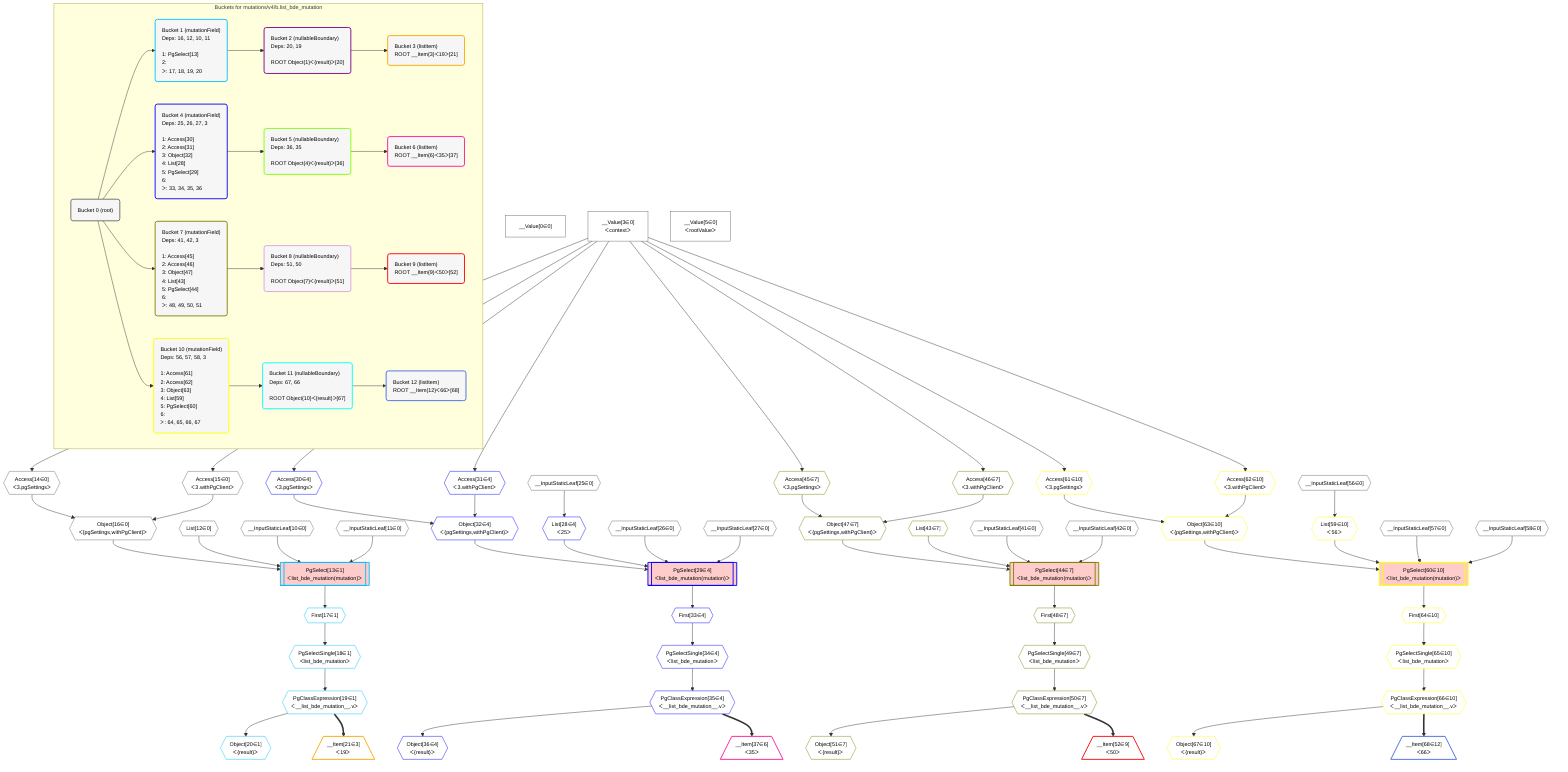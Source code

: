 %%{init: {'themeVariables': { 'fontSize': '12px'}}}%%
graph TD
    classDef path fill:#eee,stroke:#000,color:#000
    classDef plan fill:#fff,stroke-width:1px,color:#000
    classDef itemplan fill:#fff,stroke-width:2px,color:#000
    classDef unbatchedplan fill:#dff,stroke-width:1px,color:#000
    classDef sideeffectplan fill:#fcc,stroke-width:2px,color:#000
    classDef bucket fill:#f6f6f6,color:#000,stroke-width:2px,text-align:left


    %% define steps
    __Value0["__Value[0∈0]"]:::plan
    __Value3["__Value[3∈0]<br />ᐸcontextᐳ"]:::plan
    __Value5["__Value[5∈0]<br />ᐸrootValueᐳ"]:::plan
    __InputStaticLeaf10{{"__InputStaticLeaf[10∈0]"}}:::plan
    __InputStaticLeaf11{{"__InputStaticLeaf[11∈0]"}}:::plan
    List12{{"List[12∈0]"}}:::plan
    Access14{{"Access[14∈0]<br />ᐸ3.pgSettingsᐳ"}}:::plan
    Access15{{"Access[15∈0]<br />ᐸ3.withPgClientᐳ"}}:::plan
    Object16{{"Object[16∈0]<br />ᐸ{pgSettings,withPgClient}ᐳ"}}:::plan
    PgSelect13[["PgSelect[13∈1]<br />ᐸlist_bde_mutation(mutation)ᐳ"]]:::sideeffectplan
    First17{{"First[17∈1]"}}:::plan
    PgSelectSingle18{{"PgSelectSingle[18∈1]<br />ᐸlist_bde_mutationᐳ"}}:::plan
    PgClassExpression19{{"PgClassExpression[19∈1]<br />ᐸ__list_bde_mutation__.vᐳ"}}:::plan
    Object20{{"Object[20∈1]<br />ᐸ{result}ᐳ"}}:::plan
    __Item21[/"__Item[21∈3]<br />ᐸ19ᐳ"\]:::itemplan
    __InputStaticLeaf25{{"__InputStaticLeaf[25∈0]"}}:::plan
    __InputStaticLeaf26{{"__InputStaticLeaf[26∈0]"}}:::plan
    __InputStaticLeaf27{{"__InputStaticLeaf[27∈0]"}}:::plan
    List28{{"List[28∈4]<br />ᐸ25ᐳ"}}:::plan
    Access30{{"Access[30∈4]<br />ᐸ3.pgSettingsᐳ"}}:::plan
    Access31{{"Access[31∈4]<br />ᐸ3.withPgClientᐳ"}}:::plan
    Object32{{"Object[32∈4]<br />ᐸ{pgSettings,withPgClient}ᐳ"}}:::plan
    PgSelect29[["PgSelect[29∈4]<br />ᐸlist_bde_mutation(mutation)ᐳ"]]:::sideeffectplan
    First33{{"First[33∈4]"}}:::plan
    PgSelectSingle34{{"PgSelectSingle[34∈4]<br />ᐸlist_bde_mutationᐳ"}}:::plan
    PgClassExpression35{{"PgClassExpression[35∈4]<br />ᐸ__list_bde_mutation__.vᐳ"}}:::plan
    Object36{{"Object[36∈4]<br />ᐸ{result}ᐳ"}}:::plan
    __Item37[/"__Item[37∈6]<br />ᐸ35ᐳ"\]:::itemplan
    __InputStaticLeaf41{{"__InputStaticLeaf[41∈0]"}}:::plan
    __InputStaticLeaf42{{"__InputStaticLeaf[42∈0]"}}:::plan
    List43{{"List[43∈7]"}}:::plan
    Access45{{"Access[45∈7]<br />ᐸ3.pgSettingsᐳ"}}:::plan
    Access46{{"Access[46∈7]<br />ᐸ3.withPgClientᐳ"}}:::plan
    Object47{{"Object[47∈7]<br />ᐸ{pgSettings,withPgClient}ᐳ"}}:::plan
    PgSelect44[["PgSelect[44∈7]<br />ᐸlist_bde_mutation(mutation)ᐳ"]]:::sideeffectplan
    First48{{"First[48∈7]"}}:::plan
    PgSelectSingle49{{"PgSelectSingle[49∈7]<br />ᐸlist_bde_mutationᐳ"}}:::plan
    PgClassExpression50{{"PgClassExpression[50∈7]<br />ᐸ__list_bde_mutation__.vᐳ"}}:::plan
    Object51{{"Object[51∈7]<br />ᐸ{result}ᐳ"}}:::plan
    __Item52[/"__Item[52∈9]<br />ᐸ50ᐳ"\]:::itemplan
    __InputStaticLeaf56{{"__InputStaticLeaf[56∈0]"}}:::plan
    __InputStaticLeaf57{{"__InputStaticLeaf[57∈0]"}}:::plan
    __InputStaticLeaf58{{"__InputStaticLeaf[58∈0]"}}:::plan
    List59{{"List[59∈10]<br />ᐸ56ᐳ"}}:::plan
    Access61{{"Access[61∈10]<br />ᐸ3.pgSettingsᐳ"}}:::plan
    Access62{{"Access[62∈10]<br />ᐸ3.withPgClientᐳ"}}:::plan
    Object63{{"Object[63∈10]<br />ᐸ{pgSettings,withPgClient}ᐳ"}}:::plan
    PgSelect60[["PgSelect[60∈10]<br />ᐸlist_bde_mutation(mutation)ᐳ"]]:::sideeffectplan
    First64{{"First[64∈10]"}}:::plan
    PgSelectSingle65{{"PgSelectSingle[65∈10]<br />ᐸlist_bde_mutationᐳ"}}:::plan
    PgClassExpression66{{"PgClassExpression[66∈10]<br />ᐸ__list_bde_mutation__.vᐳ"}}:::plan
    Object67{{"Object[67∈10]<br />ᐸ{result}ᐳ"}}:::plan
    __Item68[/"__Item[68∈12]<br />ᐸ66ᐳ"\]:::itemplan

    %% plan dependencies
    __Value3 --> Access14
    __Value3 --> Access15
    Access14 & Access15 --> Object16
    Object16 & List12 & __InputStaticLeaf10 & __InputStaticLeaf11 --> PgSelect13
    PgSelect13 --> First17
    First17 --> PgSelectSingle18
    PgSelectSingle18 --> PgClassExpression19
    PgClassExpression19 --> Object20
    PgClassExpression19 ==> __Item21
    __InputStaticLeaf25 --> List28
    __Value3 --> Access30
    __Value3 --> Access31
    Access30 & Access31 --> Object32
    Object32 & List28 & __InputStaticLeaf26 & __InputStaticLeaf27 --> PgSelect29
    PgSelect29 --> First33
    First33 --> PgSelectSingle34
    PgSelectSingle34 --> PgClassExpression35
    PgClassExpression35 --> Object36
    PgClassExpression35 ==> __Item37
    __Value3 --> Access45
    __Value3 --> Access46
    Access45 & Access46 --> Object47
    Object47 & List43 & __InputStaticLeaf41 & __InputStaticLeaf42 --> PgSelect44
    PgSelect44 --> First48
    First48 --> PgSelectSingle49
    PgSelectSingle49 --> PgClassExpression50
    PgClassExpression50 --> Object51
    PgClassExpression50 ==> __Item52
    __InputStaticLeaf56 --> List59
    __Value3 --> Access61
    __Value3 --> Access62
    Access61 & Access62 --> Object63
    Object63 & List59 & __InputStaticLeaf57 & __InputStaticLeaf58 --> PgSelect60
    PgSelect60 --> First64
    First64 --> PgSelectSingle65
    PgSelectSingle65 --> PgClassExpression66
    PgClassExpression66 --> Object67
    PgClassExpression66 ==> __Item68

    subgraph "Buckets for mutations/v4/b.list_bde_mutation"
    Bucket0("Bucket 0 (root)"):::bucket
    classDef bucket0 stroke:#696969
    class Bucket0,__Value0,__Value3,__Value5,__InputStaticLeaf10,__InputStaticLeaf11,List12,Access14,Access15,Object16,__InputStaticLeaf25,__InputStaticLeaf26,__InputStaticLeaf27,__InputStaticLeaf41,__InputStaticLeaf42,__InputStaticLeaf56,__InputStaticLeaf57,__InputStaticLeaf58 bucket0
    Bucket1("Bucket 1 (mutationField)<br />Deps: 16, 12, 10, 11<br /><br />1: PgSelect[13]<br />2: <br />ᐳ: 17, 18, 19, 20"):::bucket
    classDef bucket1 stroke:#00bfff
    class Bucket1,PgSelect13,First17,PgSelectSingle18,PgClassExpression19,Object20 bucket1
    Bucket2("Bucket 2 (nullableBoundary)<br />Deps: 20, 19<br /><br />ROOT Object{1}ᐸ{result}ᐳ[20]"):::bucket
    classDef bucket2 stroke:#7f007f
    class Bucket2 bucket2
    Bucket3("Bucket 3 (listItem)<br />ROOT __Item{3}ᐸ19ᐳ[21]"):::bucket
    classDef bucket3 stroke:#ffa500
    class Bucket3,__Item21 bucket3
    Bucket4("Bucket 4 (mutationField)<br />Deps: 25, 26, 27, 3<br /><br />1: Access[30]<br />2: Access[31]<br />3: Object[32]<br />4: List[28]<br />5: PgSelect[29]<br />6: <br />ᐳ: 33, 34, 35, 36"):::bucket
    classDef bucket4 stroke:#0000ff
    class Bucket4,List28,PgSelect29,Access30,Access31,Object32,First33,PgSelectSingle34,PgClassExpression35,Object36 bucket4
    Bucket5("Bucket 5 (nullableBoundary)<br />Deps: 36, 35<br /><br />ROOT Object{4}ᐸ{result}ᐳ[36]"):::bucket
    classDef bucket5 stroke:#7fff00
    class Bucket5 bucket5
    Bucket6("Bucket 6 (listItem)<br />ROOT __Item{6}ᐸ35ᐳ[37]"):::bucket
    classDef bucket6 stroke:#ff1493
    class Bucket6,__Item37 bucket6
    Bucket7("Bucket 7 (mutationField)<br />Deps: 41, 42, 3<br /><br />1: Access[45]<br />2: Access[46]<br />3: Object[47]<br />4: List[43]<br />5: PgSelect[44]<br />6: <br />ᐳ: 48, 49, 50, 51"):::bucket
    classDef bucket7 stroke:#808000
    class Bucket7,List43,PgSelect44,Access45,Access46,Object47,First48,PgSelectSingle49,PgClassExpression50,Object51 bucket7
    Bucket8("Bucket 8 (nullableBoundary)<br />Deps: 51, 50<br /><br />ROOT Object{7}ᐸ{result}ᐳ[51]"):::bucket
    classDef bucket8 stroke:#dda0dd
    class Bucket8 bucket8
    Bucket9("Bucket 9 (listItem)<br />ROOT __Item{9}ᐸ50ᐳ[52]"):::bucket
    classDef bucket9 stroke:#ff0000
    class Bucket9,__Item52 bucket9
    Bucket10("Bucket 10 (mutationField)<br />Deps: 56, 57, 58, 3<br /><br />1: Access[61]<br />2: Access[62]<br />3: Object[63]<br />4: List[59]<br />5: PgSelect[60]<br />6: <br />ᐳ: 64, 65, 66, 67"):::bucket
    classDef bucket10 stroke:#ffff00
    class Bucket10,List59,PgSelect60,Access61,Access62,Object63,First64,PgSelectSingle65,PgClassExpression66,Object67 bucket10
    Bucket11("Bucket 11 (nullableBoundary)<br />Deps: 67, 66<br /><br />ROOT Object{10}ᐸ{result}ᐳ[67]"):::bucket
    classDef bucket11 stroke:#00ffff
    class Bucket11 bucket11
    Bucket12("Bucket 12 (listItem)<br />ROOT __Item{12}ᐸ66ᐳ[68]"):::bucket
    classDef bucket12 stroke:#4169e1
    class Bucket12,__Item68 bucket12
    Bucket0 --> Bucket1 & Bucket4 & Bucket7 & Bucket10
    Bucket1 --> Bucket2
    Bucket2 --> Bucket3
    Bucket4 --> Bucket5
    Bucket5 --> Bucket6
    Bucket7 --> Bucket8
    Bucket8 --> Bucket9
    Bucket10 --> Bucket11
    Bucket11 --> Bucket12
    end